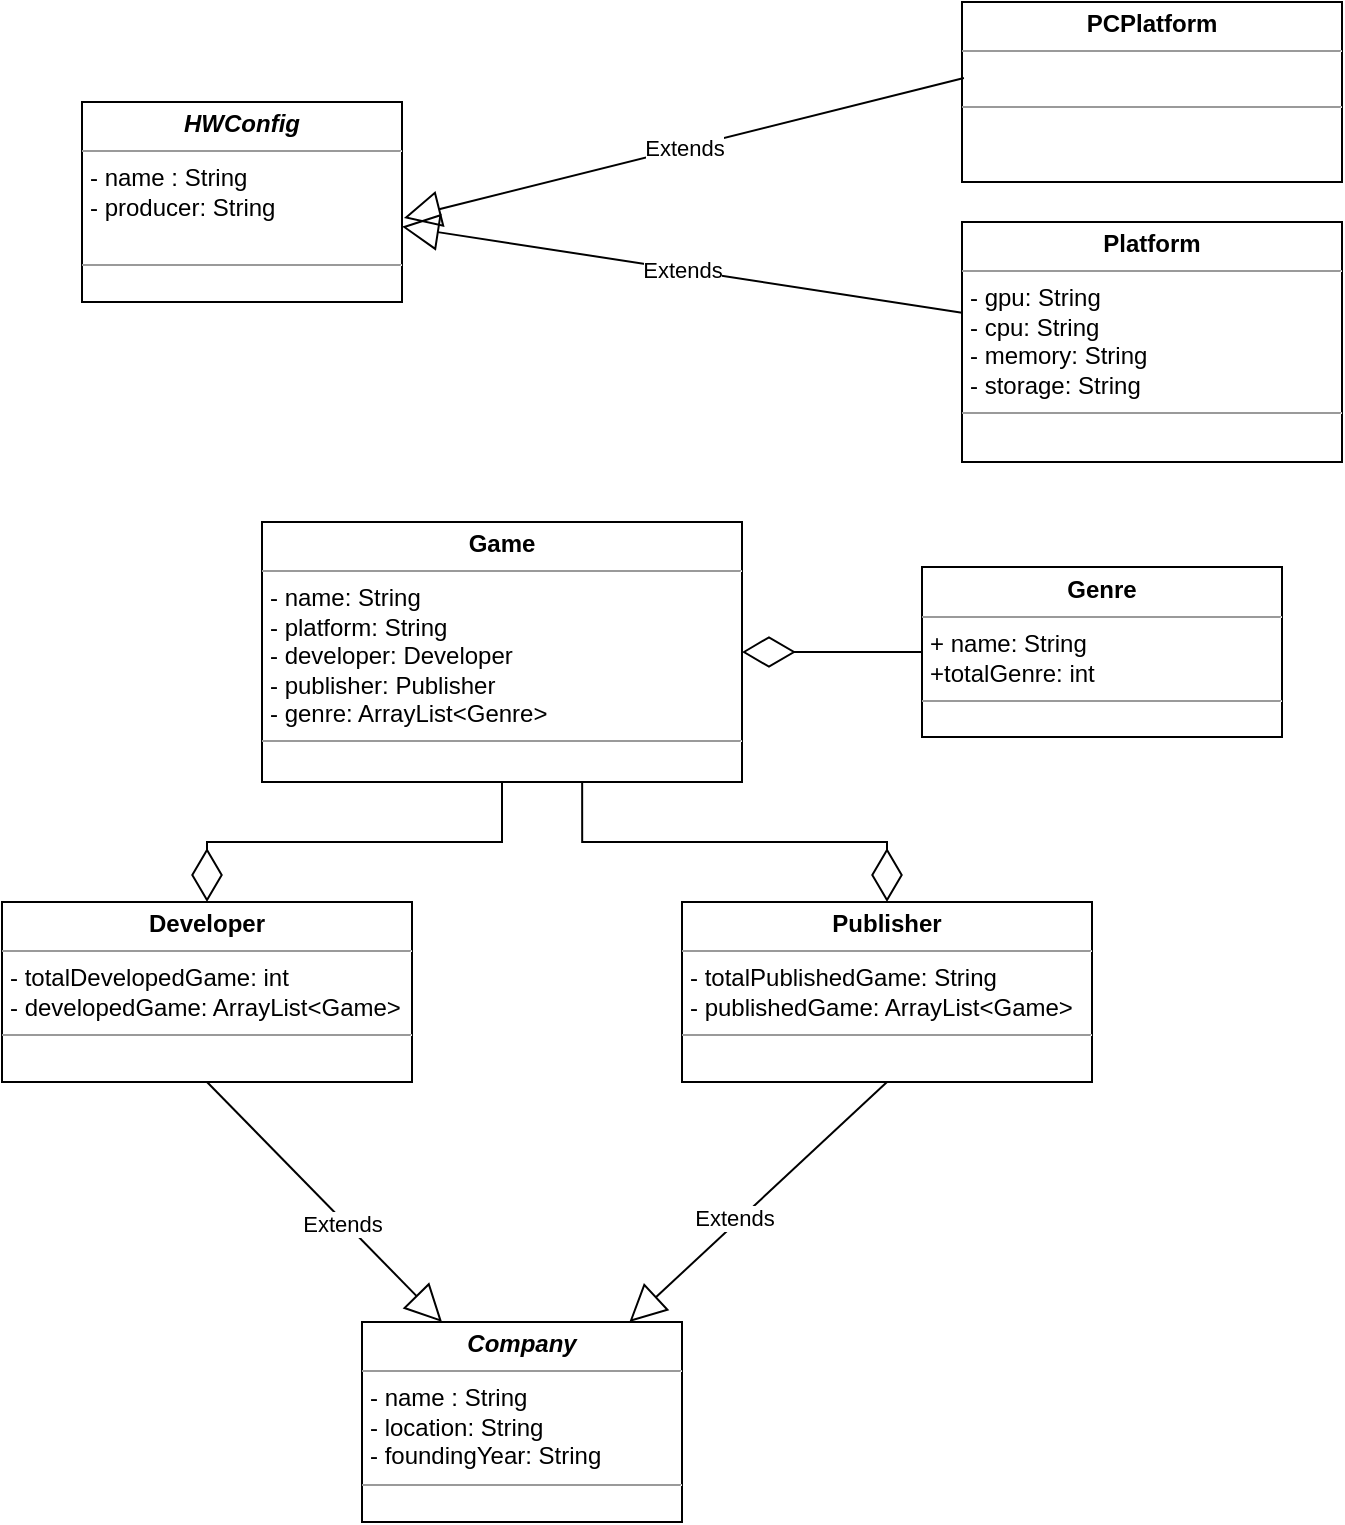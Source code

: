 <mxfile version="17.4.2" type="device"><diagram id="5y-fKzlFmCSPwfe4aATf" name="Page-1"><mxGraphModel dx="1662" dy="857" grid="1" gridSize="10" guides="1" tooltips="1" connect="1" arrows="1" fold="1" page="1" pageScale="1" pageWidth="850" pageHeight="1100" math="0" shadow="0"><root><mxCell id="0"/><mxCell id="1" parent="0"/><mxCell id="LjcPzYomF_K6dBuSPlFF-1" value="&lt;p style=&quot;margin: 0px ; margin-top: 4px ; text-align: center&quot;&gt;&lt;b&gt;Platform&lt;/b&gt;&lt;/p&gt;&lt;hr size=&quot;1&quot;&gt;&lt;p style=&quot;margin: 0px ; margin-left: 4px&quot;&gt;- gpu: String&lt;/p&gt;&lt;p style=&quot;margin: 0px ; margin-left: 4px&quot;&gt;- cpu: String&lt;br&gt;&lt;/p&gt;&lt;p style=&quot;margin: 0px ; margin-left: 4px&quot;&gt;- memory: String&lt;br&gt;&lt;/p&gt;&lt;p style=&quot;margin: 0px ; margin-left: 4px&quot;&gt;- storage: String&lt;/p&gt;&lt;hr size=&quot;1&quot;&gt;&lt;p style=&quot;margin: 0px ; margin-left: 4px&quot;&gt;&lt;br&gt;&lt;/p&gt;&lt;p style=&quot;margin: 0px ; margin-left: 4px&quot;&gt;&lt;br&gt;&lt;/p&gt;" style="verticalAlign=top;align=left;overflow=fill;fontSize=12;fontFamily=Helvetica;html=1;" vertex="1" parent="1"><mxGeometry x="530" y="150" width="190" height="120" as="geometry"/></mxCell><mxCell id="LjcPzYomF_K6dBuSPlFF-3" value="&lt;p style=&quot;margin: 0px ; margin-top: 4px ; text-align: center&quot;&gt;&lt;i&gt;&lt;span style=&quot;font-weight: 700&quot;&gt;HWConfig&lt;/span&gt;&lt;br&gt;&lt;/i&gt;&lt;/p&gt;&lt;hr size=&quot;1&quot;&gt;&lt;p style=&quot;margin: 0px ; margin-left: 4px&quot;&gt;- name : String&lt;br style=&quot;padding: 0px ; margin: 0px&quot;&gt;- producer: String&lt;br style=&quot;padding: 0px ; margin: 0px&quot;&gt;&lt;br&gt;&lt;/p&gt;&lt;hr size=&quot;1&quot;&gt;&lt;p style=&quot;margin: 0px ; margin-left: 4px&quot;&gt;&lt;br&gt;&lt;/p&gt;" style="verticalAlign=top;align=left;overflow=fill;fontSize=12;fontFamily=Helvetica;html=1;" vertex="1" parent="1"><mxGeometry x="90" y="90" width="160" height="100" as="geometry"/></mxCell><mxCell id="LjcPzYomF_K6dBuSPlFF-4" value="&lt;p style=&quot;margin: 0px ; margin-top: 4px ; text-align: center&quot;&gt;&lt;b&gt;Genre&lt;/b&gt;&lt;/p&gt;&lt;hr size=&quot;1&quot;&gt;&lt;p style=&quot;margin: 0px ; margin-left: 4px&quot;&gt;+ name: String&lt;/p&gt;&lt;p style=&quot;margin: 0px ; margin-left: 4px&quot;&gt;+totalGenre: int&lt;/p&gt;&lt;hr size=&quot;1&quot;&gt;&lt;p style=&quot;margin: 0px ; margin-left: 4px&quot;&gt;&lt;br&gt;&lt;/p&gt;&lt;p style=&quot;margin: 0px ; margin-left: 4px&quot;&gt;&lt;br&gt;&lt;/p&gt;" style="verticalAlign=top;align=left;overflow=fill;fontSize=12;fontFamily=Helvetica;html=1;" vertex="1" parent="1"><mxGeometry x="510" y="322.5" width="180" height="85" as="geometry"/></mxCell><mxCell id="LjcPzYomF_K6dBuSPlFF-5" value="&lt;p style=&quot;margin: 0px ; margin-top: 4px ; text-align: center&quot;&gt;&lt;b&gt;Game&lt;/b&gt;&lt;/p&gt;&lt;hr size=&quot;1&quot;&gt;&lt;p style=&quot;margin: 0px ; margin-left: 4px&quot;&gt;- name: String&lt;/p&gt;&lt;p style=&quot;margin: 0px ; margin-left: 4px&quot;&gt;- platform: String&lt;br&gt;&lt;/p&gt;&lt;p style=&quot;margin: 0px ; margin-left: 4px&quot;&gt;- developer: Developer&lt;br&gt;&lt;/p&gt;&lt;p style=&quot;margin: 0px ; margin-left: 4px&quot;&gt;- publisher: Publisher&lt;/p&gt;&lt;p style=&quot;margin: 0px ; margin-left: 4px&quot;&gt;- genre: ArrayList&amp;lt;Genre&amp;gt;&lt;/p&gt;&lt;hr size=&quot;1&quot;&gt;&lt;p style=&quot;margin: 0px ; margin-left: 4px&quot;&gt;&lt;br&gt;&lt;/p&gt;" style="verticalAlign=top;align=left;overflow=fill;fontSize=12;fontFamily=Helvetica;html=1;" vertex="1" parent="1"><mxGeometry x="180" y="300" width="240" height="130" as="geometry"/></mxCell><mxCell id="LjcPzYomF_K6dBuSPlFF-6" value="Extends" style="endArrow=block;endSize=16;endFill=0;html=1;rounded=0;" edge="1" parent="1" source="LjcPzYomF_K6dBuSPlFF-1" target="LjcPzYomF_K6dBuSPlFF-3"><mxGeometry width="160" relative="1" as="geometry"><mxPoint x="350" y="320" as="sourcePoint"/><mxPoint x="200" y="490" as="targetPoint"/></mxGeometry></mxCell><mxCell id="LjcPzYomF_K6dBuSPlFF-9" value="" style="endArrow=diamondThin;endFill=0;endSize=24;html=1;rounded=0;edgeStyle=orthogonalEdgeStyle;exitX=0;exitY=0.5;exitDx=0;exitDy=0;entryX=1;entryY=0.5;entryDx=0;entryDy=0;" edge="1" parent="1" source="LjcPzYomF_K6dBuSPlFF-4" target="LjcPzYomF_K6dBuSPlFF-5"><mxGeometry width="160" relative="1" as="geometry"><mxPoint x="515" y="415" as="sourcePoint"/><mxPoint x="260" y="655" as="targetPoint"/></mxGeometry></mxCell><mxCell id="LjcPzYomF_K6dBuSPlFF-12" value="&lt;p style=&quot;margin: 0px ; margin-top: 4px ; text-align: center&quot;&gt;&lt;b&gt;PCPlatform&lt;/b&gt;&lt;/p&gt;&lt;hr size=&quot;1&quot;&gt;&lt;p style=&quot;margin: 0px ; margin-left: 4px&quot;&gt;&lt;br&gt;&lt;/p&gt;&lt;hr size=&quot;1&quot;&gt;&lt;p style=&quot;margin: 0px ; margin-left: 4px&quot;&gt;&lt;br&gt;&lt;/p&gt;&lt;p style=&quot;margin: 0px ; margin-left: 4px&quot;&gt;&lt;br&gt;&lt;/p&gt;" style="verticalAlign=top;align=left;overflow=fill;fontSize=12;fontFamily=Helvetica;html=1;" vertex="1" parent="1"><mxGeometry x="530" y="40" width="190" height="90" as="geometry"/></mxCell><mxCell id="LjcPzYomF_K6dBuSPlFF-13" value="Extends" style="endArrow=block;endSize=16;endFill=0;html=1;rounded=0;exitX=0.005;exitY=0.422;exitDx=0;exitDy=0;entryX=1.006;entryY=0.58;entryDx=0;entryDy=0;entryPerimeter=0;exitPerimeter=0;" edge="1" parent="1" source="LjcPzYomF_K6dBuSPlFF-12" target="LjcPzYomF_K6dBuSPlFF-3"><mxGeometry width="160" relative="1" as="geometry"><mxPoint x="183.696" y="400" as="sourcePoint"/><mxPoint x="220" y="300" as="targetPoint"/></mxGeometry></mxCell><mxCell id="LjcPzYomF_K6dBuSPlFF-14" value="&lt;p style=&quot;margin: 0px ; margin-top: 4px ; text-align: center&quot;&gt;&lt;i&gt;&lt;span style=&quot;font-weight: 700&quot;&gt;Company&lt;/span&gt;&lt;br&gt;&lt;/i&gt;&lt;/p&gt;&lt;hr size=&quot;1&quot;&gt;&lt;p style=&quot;margin: 0px ; margin-left: 4px&quot;&gt;- name : String&lt;br style=&quot;padding: 0px ; margin: 0px&quot;&gt;- location: String&lt;br style=&quot;padding: 0px ; margin: 0px&quot;&gt;- foundingYear: String&lt;/p&gt;&lt;hr size=&quot;1&quot;&gt;&lt;p style=&quot;margin: 0px ; margin-left: 4px&quot;&gt;&lt;br&gt;&lt;/p&gt;" style="verticalAlign=top;align=left;overflow=fill;fontSize=12;fontFamily=Helvetica;html=1;" vertex="1" parent="1"><mxGeometry x="230" y="700" width="160" height="100" as="geometry"/></mxCell><mxCell id="LjcPzYomF_K6dBuSPlFF-15" value="&lt;p style=&quot;margin: 0px ; margin-top: 4px ; text-align: center&quot;&gt;&lt;b&gt;Publisher&lt;/b&gt;&lt;/p&gt;&lt;hr size=&quot;1&quot;&gt;&lt;p style=&quot;margin: 0px ; margin-left: 4px&quot;&gt;- totalPublishedGame: String&lt;/p&gt;&lt;p style=&quot;margin: 0px ; margin-left: 4px&quot;&gt;- publishedGame: ArrayList&amp;lt;Game&amp;gt;&lt;br&gt;&lt;/p&gt;&lt;hr size=&quot;1&quot;&gt;&lt;p style=&quot;margin: 0px ; margin-left: 4px&quot;&gt;&lt;br&gt;&lt;/p&gt;&lt;p style=&quot;margin: 0px ; margin-left: 4px&quot;&gt;&lt;br&gt;&lt;/p&gt;" style="verticalAlign=top;align=left;overflow=fill;fontSize=12;fontFamily=Helvetica;html=1;" vertex="1" parent="1"><mxGeometry x="390" y="490" width="205" height="90" as="geometry"/></mxCell><mxCell id="LjcPzYomF_K6dBuSPlFF-16" value="Extends" style="endArrow=block;endSize=16;endFill=0;html=1;rounded=0;exitX=0.5;exitY=1;exitDx=0;exitDy=0;" edge="1" parent="1" source="LjcPzYomF_K6dBuSPlFF-15" target="LjcPzYomF_K6dBuSPlFF-14"><mxGeometry x="0.166" y="-2" width="160" relative="1" as="geometry"><mxPoint x="113.696" y="150" as="sourcePoint"/><mxPoint x="111.087" y="30" as="targetPoint"/><mxPoint as="offset"/></mxGeometry></mxCell><mxCell id="LjcPzYomF_K6dBuSPlFF-17" value="&lt;p style=&quot;margin: 0px ; margin-top: 4px ; text-align: center&quot;&gt;&lt;b&gt;Developer&lt;/b&gt;&lt;/p&gt;&lt;hr size=&quot;1&quot;&gt;&lt;p style=&quot;margin: 0px ; margin-left: 4px&quot;&gt;- totalDevelopedGame: int&lt;/p&gt;&lt;p style=&quot;margin: 0px ; margin-left: 4px&quot;&gt;- developedGame: ArrayList&amp;lt;Game&amp;gt;&lt;br&gt;&lt;/p&gt;&lt;hr size=&quot;1&quot;&gt;&lt;p style=&quot;margin: 0px ; margin-left: 4px&quot;&gt;&lt;br&gt;&lt;/p&gt;&lt;p style=&quot;margin: 0px ; margin-left: 4px&quot;&gt;&lt;br&gt;&lt;/p&gt;" style="verticalAlign=top;align=left;overflow=fill;fontSize=12;fontFamily=Helvetica;html=1;" vertex="1" parent="1"><mxGeometry x="50" y="490" width="205" height="90" as="geometry"/></mxCell><mxCell id="LjcPzYomF_K6dBuSPlFF-18" value="Extends" style="endArrow=block;endSize=16;endFill=0;html=1;rounded=0;entryX=0.25;entryY=0;entryDx=0;entryDy=0;exitX=0.5;exitY=1;exitDx=0;exitDy=0;" edge="1" parent="1" source="LjcPzYomF_K6dBuSPlFF-17" target="LjcPzYomF_K6dBuSPlFF-14"><mxGeometry x="0.166" y="-2" width="160" relative="1" as="geometry"><mxPoint x="215" y="730" as="sourcePoint"/><mxPoint x="300.96" y="617" as="targetPoint"/><mxPoint as="offset"/></mxGeometry></mxCell><mxCell id="LjcPzYomF_K6dBuSPlFF-19" value="" style="endArrow=diamondThin;endFill=0;endSize=24;html=1;rounded=0;edgeStyle=orthogonalEdgeStyle;exitX=0.667;exitY=1;exitDx=0;exitDy=0;exitPerimeter=0;" edge="1" parent="1" source="LjcPzYomF_K6dBuSPlFF-5" target="LjcPzYomF_K6dBuSPlFF-15"><mxGeometry width="160" relative="1" as="geometry"><mxPoint x="480" y="312.5" as="sourcePoint"/><mxPoint x="300" y="400" as="targetPoint"/></mxGeometry></mxCell><mxCell id="LjcPzYomF_K6dBuSPlFF-20" value="" style="endArrow=diamondThin;endFill=0;endSize=24;html=1;rounded=0;edgeStyle=orthogonalEdgeStyle;entryX=0.5;entryY=0;entryDx=0;entryDy=0;" edge="1" parent="1" source="LjcPzYomF_K6dBuSPlFF-5" target="LjcPzYomF_K6dBuSPlFF-17"><mxGeometry width="160" relative="1" as="geometry"><mxPoint x="180" y="430" as="sourcePoint"/><mxPoint x="462.5" y="410" as="targetPoint"/></mxGeometry></mxCell></root></mxGraphModel></diagram></mxfile>